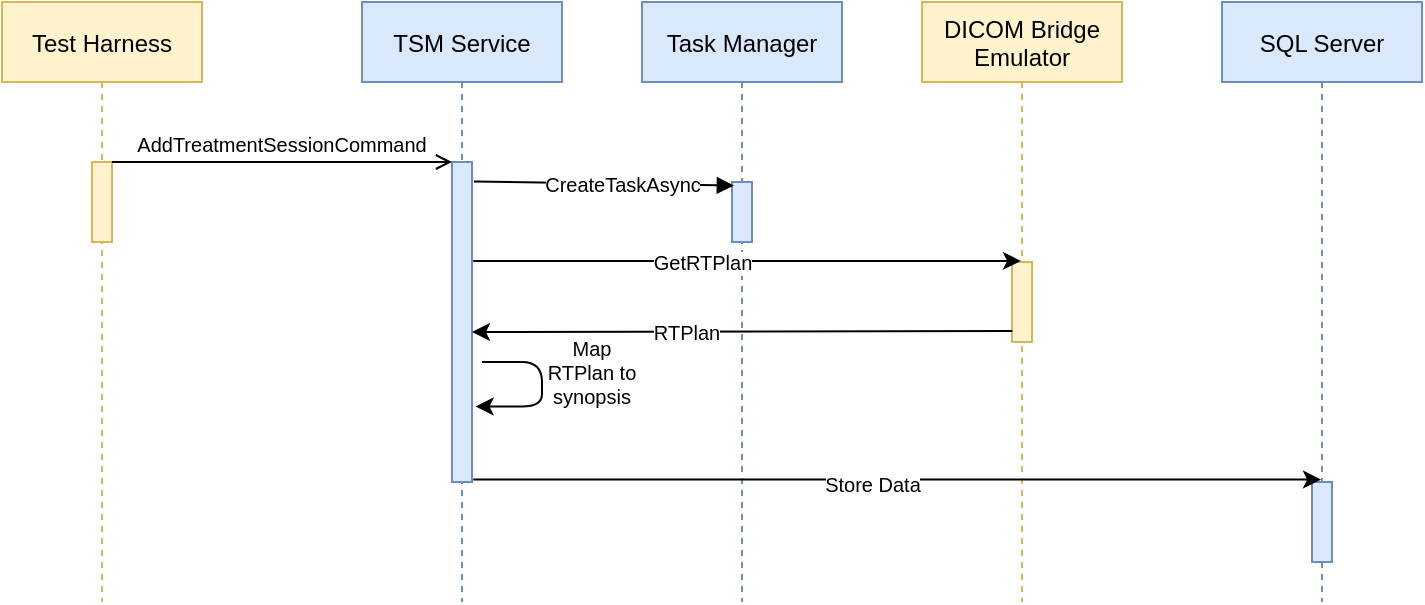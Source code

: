 <mxfile version="14.4.4" type="github">
  <diagram id="kgpKYQtTHZ0yAKxKKP6v" name="Page-1">
    <mxGraphModel dx="972" dy="522" grid="1" gridSize="10" guides="1" tooltips="1" connect="1" arrows="1" fold="1" page="1" pageScale="1" pageWidth="850" pageHeight="1100" math="0" shadow="0">
      <root>
        <mxCell id="0" />
        <mxCell id="1" parent="0" />
        <mxCell id="3nuBFxr9cyL0pnOWT2aG-1" value="Test Harness" style="shape=umlLifeline;perimeter=lifelinePerimeter;container=1;collapsible=0;recursiveResize=0;rounded=0;shadow=0;strokeWidth=1;fillColor=#fff2cc;strokeColor=#d6b656;" parent="1" vertex="1">
          <mxGeometry x="120" y="80" width="100" height="300" as="geometry" />
        </mxCell>
        <mxCell id="3nuBFxr9cyL0pnOWT2aG-2" value="" style="points=[];perimeter=orthogonalPerimeter;rounded=0;shadow=0;strokeWidth=1;fillColor=#fff2cc;strokeColor=#d6b656;" parent="3nuBFxr9cyL0pnOWT2aG-1" vertex="1">
          <mxGeometry x="45" y="80" width="10" height="40" as="geometry" />
        </mxCell>
        <mxCell id="3nuBFxr9cyL0pnOWT2aG-5" value="TSM Service" style="shape=umlLifeline;perimeter=lifelinePerimeter;container=1;collapsible=0;recursiveResize=0;rounded=0;shadow=0;strokeWidth=1;fillColor=#dae8fc;strokeColor=#6c8ebf;" parent="1" vertex="1">
          <mxGeometry x="300" y="80" width="100" height="300" as="geometry" />
        </mxCell>
        <mxCell id="3nuBFxr9cyL0pnOWT2aG-6" value="" style="points=[];perimeter=orthogonalPerimeter;rounded=0;shadow=0;strokeWidth=1;fillColor=#dae8fc;strokeColor=#6c8ebf;" parent="3nuBFxr9cyL0pnOWT2aG-5" vertex="1">
          <mxGeometry x="45" y="80" width="10" height="160" as="geometry" />
        </mxCell>
        <mxCell id="VsNk7tw-Om5jeoB8xYvJ-13" value="" style="endArrow=classic;html=1;fontSize=10;edgeStyle=orthogonalEdgeStyle;entryX=1.18;entryY=0.764;entryDx=0;entryDy=0;entryPerimeter=0;" parent="3nuBFxr9cyL0pnOWT2aG-5" target="3nuBFxr9cyL0pnOWT2aG-6" edge="1">
          <mxGeometry width="50" height="50" relative="1" as="geometry">
            <mxPoint x="60" y="180" as="sourcePoint" />
            <mxPoint x="120" y="210" as="targetPoint" />
            <Array as="points">
              <mxPoint x="90" y="180" />
              <mxPoint x="90" y="202" />
            </Array>
          </mxGeometry>
        </mxCell>
        <mxCell id="3nuBFxr9cyL0pnOWT2aG-8" value="AddTreatmentSessionCommand" style="verticalAlign=bottom;endArrow=open;entryX=0;entryY=0;shadow=0;strokeWidth=1;fontSize=10;fontStyle=0;endFill=0;" parent="1" source="3nuBFxr9cyL0pnOWT2aG-2" target="3nuBFxr9cyL0pnOWT2aG-6" edge="1">
          <mxGeometry relative="1" as="geometry">
            <mxPoint x="275" y="160" as="sourcePoint" />
          </mxGeometry>
        </mxCell>
        <mxCell id="VsNk7tw-Om5jeoB8xYvJ-1" value="Task Manager" style="shape=umlLifeline;perimeter=lifelinePerimeter;container=1;collapsible=0;recursiveResize=0;rounded=0;shadow=0;strokeWidth=1;fillColor=#dae8fc;strokeColor=#6c8ebf;" parent="1" vertex="1">
          <mxGeometry x="440" y="80" width="100" height="300" as="geometry" />
        </mxCell>
        <mxCell id="VsNk7tw-Om5jeoB8xYvJ-2" value="" style="points=[];perimeter=orthogonalPerimeter;rounded=0;shadow=0;strokeWidth=1;fillColor=#dae8fc;strokeColor=#6c8ebf;" parent="VsNk7tw-Om5jeoB8xYvJ-1" vertex="1">
          <mxGeometry x="45" y="90" width="10" height="30" as="geometry" />
        </mxCell>
        <mxCell id="VsNk7tw-Om5jeoB8xYvJ-3" value="DICOM Bridge&#xa; Emulator" style="shape=umlLifeline;perimeter=lifelinePerimeter;container=1;collapsible=0;recursiveResize=0;rounded=0;shadow=0;strokeWidth=1;fillColor=#fff2cc;strokeColor=#d6b656;" parent="1" vertex="1">
          <mxGeometry x="580" y="80" width="100" height="300" as="geometry" />
        </mxCell>
        <mxCell id="VsNk7tw-Om5jeoB8xYvJ-4" value="" style="points=[];perimeter=orthogonalPerimeter;rounded=0;shadow=0;strokeWidth=1;fillColor=#fff2cc;strokeColor=#d6b656;" parent="VsNk7tw-Om5jeoB8xYvJ-3" vertex="1">
          <mxGeometry x="45" y="130" width="10" height="40" as="geometry" />
        </mxCell>
        <mxCell id="VsNk7tw-Om5jeoB8xYvJ-5" value="" style="verticalAlign=bottom;endArrow=block;shadow=0;strokeWidth=1;fontSize=10;fontStyle=0;exitX=1.1;exitY=0.061;exitDx=0;exitDy=0;exitPerimeter=0;entryX=0.093;entryY=0.06;entryDx=0;entryDy=0;entryPerimeter=0;" parent="1" source="3nuBFxr9cyL0pnOWT2aG-6" target="VsNk7tw-Om5jeoB8xYvJ-2" edge="1">
          <mxGeometry x="-0.017" y="10" relative="1" as="geometry">
            <mxPoint x="360" y="170" as="sourcePoint" />
            <mxPoint x="480" y="170" as="targetPoint" />
            <mxPoint as="offset" />
          </mxGeometry>
        </mxCell>
        <mxCell id="VsNk7tw-Om5jeoB8xYvJ-10" value="CreateTaskAsync" style="edgeLabel;html=1;align=center;verticalAlign=middle;resizable=0;points=[];fontSize=10;" parent="VsNk7tw-Om5jeoB8xYvJ-5" vertex="1" connectable="0">
          <mxGeometry x="0.132" relative="1" as="geometry">
            <mxPoint as="offset" />
          </mxGeometry>
        </mxCell>
        <mxCell id="VsNk7tw-Om5jeoB8xYvJ-7" value="" style="endArrow=classic;html=1;fontSize=10;exitX=1.06;exitY=0.309;exitDx=0;exitDy=0;exitPerimeter=0;" parent="1" source="3nuBFxr9cyL0pnOWT2aG-6" target="VsNk7tw-Om5jeoB8xYvJ-3" edge="1">
          <mxGeometry width="50" height="50" relative="1" as="geometry">
            <mxPoint x="360" y="210" as="sourcePoint" />
            <mxPoint x="520" y="210" as="targetPoint" />
          </mxGeometry>
        </mxCell>
        <mxCell id="VsNk7tw-Om5jeoB8xYvJ-8" value="GetRTPlan" style="edgeLabel;html=1;align=center;verticalAlign=middle;resizable=0;points=[];fontSize=10;" parent="VsNk7tw-Om5jeoB8xYvJ-7" vertex="1" connectable="0">
          <mxGeometry x="-0.165" relative="1" as="geometry">
            <mxPoint as="offset" />
          </mxGeometry>
        </mxCell>
        <mxCell id="VsNk7tw-Om5jeoB8xYvJ-11" value="" style="endArrow=classic;html=1;fontSize=10;exitX=0.02;exitY=0.863;exitDx=0;exitDy=0;exitPerimeter=0;" parent="1" source="VsNk7tw-Om5jeoB8xYvJ-4" edge="1">
          <mxGeometry width="50" height="50" relative="1" as="geometry">
            <mxPoint x="620" y="239" as="sourcePoint" />
            <mxPoint x="355" y="245" as="targetPoint" />
          </mxGeometry>
        </mxCell>
        <mxCell id="VsNk7tw-Om5jeoB8xYvJ-12" value="RTPlan" style="edgeLabel;html=1;align=center;verticalAlign=middle;resizable=0;points=[];fontSize=10;" parent="VsNk7tw-Om5jeoB8xYvJ-11" vertex="1" connectable="0">
          <mxGeometry x="0.206" relative="1" as="geometry">
            <mxPoint as="offset" />
          </mxGeometry>
        </mxCell>
        <mxCell id="VsNk7tw-Om5jeoB8xYvJ-14" value="Map RTPlan to synopsis" style="text;html=1;strokeColor=none;fillColor=none;align=center;verticalAlign=middle;whiteSpace=wrap;rounded=0;fontSize=10;" parent="1" vertex="1">
          <mxGeometry x="390" y="250" width="50" height="30" as="geometry" />
        </mxCell>
        <mxCell id="VsNk7tw-Om5jeoB8xYvJ-16" value="SQL Server" style="shape=umlLifeline;perimeter=lifelinePerimeter;container=1;collapsible=0;recursiveResize=0;rounded=0;shadow=0;strokeWidth=1;fillColor=#dae8fc;strokeColor=#6c8ebf;" parent="1" vertex="1">
          <mxGeometry x="730" y="80" width="100" height="300" as="geometry" />
        </mxCell>
        <mxCell id="VsNk7tw-Om5jeoB8xYvJ-17" value="" style="points=[];perimeter=orthogonalPerimeter;rounded=0;shadow=0;strokeWidth=1;fillColor=#dae8fc;strokeColor=#6c8ebf;" parent="VsNk7tw-Om5jeoB8xYvJ-16" vertex="1">
          <mxGeometry x="45" y="240" width="10" height="40" as="geometry" />
        </mxCell>
        <mxCell id="CvAOnnG6Rf12KuqHiFH9-2" value="" style="endArrow=classic;html=1;fontSize=21;exitX=0.556;exitY=0.796;exitDx=0;exitDy=0;exitPerimeter=0;" edge="1" parent="1" source="3nuBFxr9cyL0pnOWT2aG-5" target="VsNk7tw-Om5jeoB8xYvJ-16">
          <mxGeometry width="50" height="50" relative="1" as="geometry">
            <mxPoint x="370" y="300" as="sourcePoint" />
            <mxPoint x="420" y="250" as="targetPoint" />
          </mxGeometry>
        </mxCell>
        <mxCell id="CvAOnnG6Rf12KuqHiFH9-4" value="&lt;p style=&quot;line-height: 100%; font-size: 10px;&quot;&gt;&lt;font style=&quot;font-size: 10px;&quot;&gt;Store Data&lt;br style=&quot;font-size: 10px;&quot;&gt;&lt;/font&gt;&lt;/p&gt;" style="edgeLabel;html=1;align=center;verticalAlign=middle;resizable=0;points=[];fontSize=10;" vertex="1" connectable="0" parent="CvAOnnG6Rf12KuqHiFH9-2">
          <mxGeometry x="-0.06" y="-2" relative="1" as="geometry">
            <mxPoint as="offset" />
          </mxGeometry>
        </mxCell>
      </root>
    </mxGraphModel>
  </diagram>
</mxfile>
